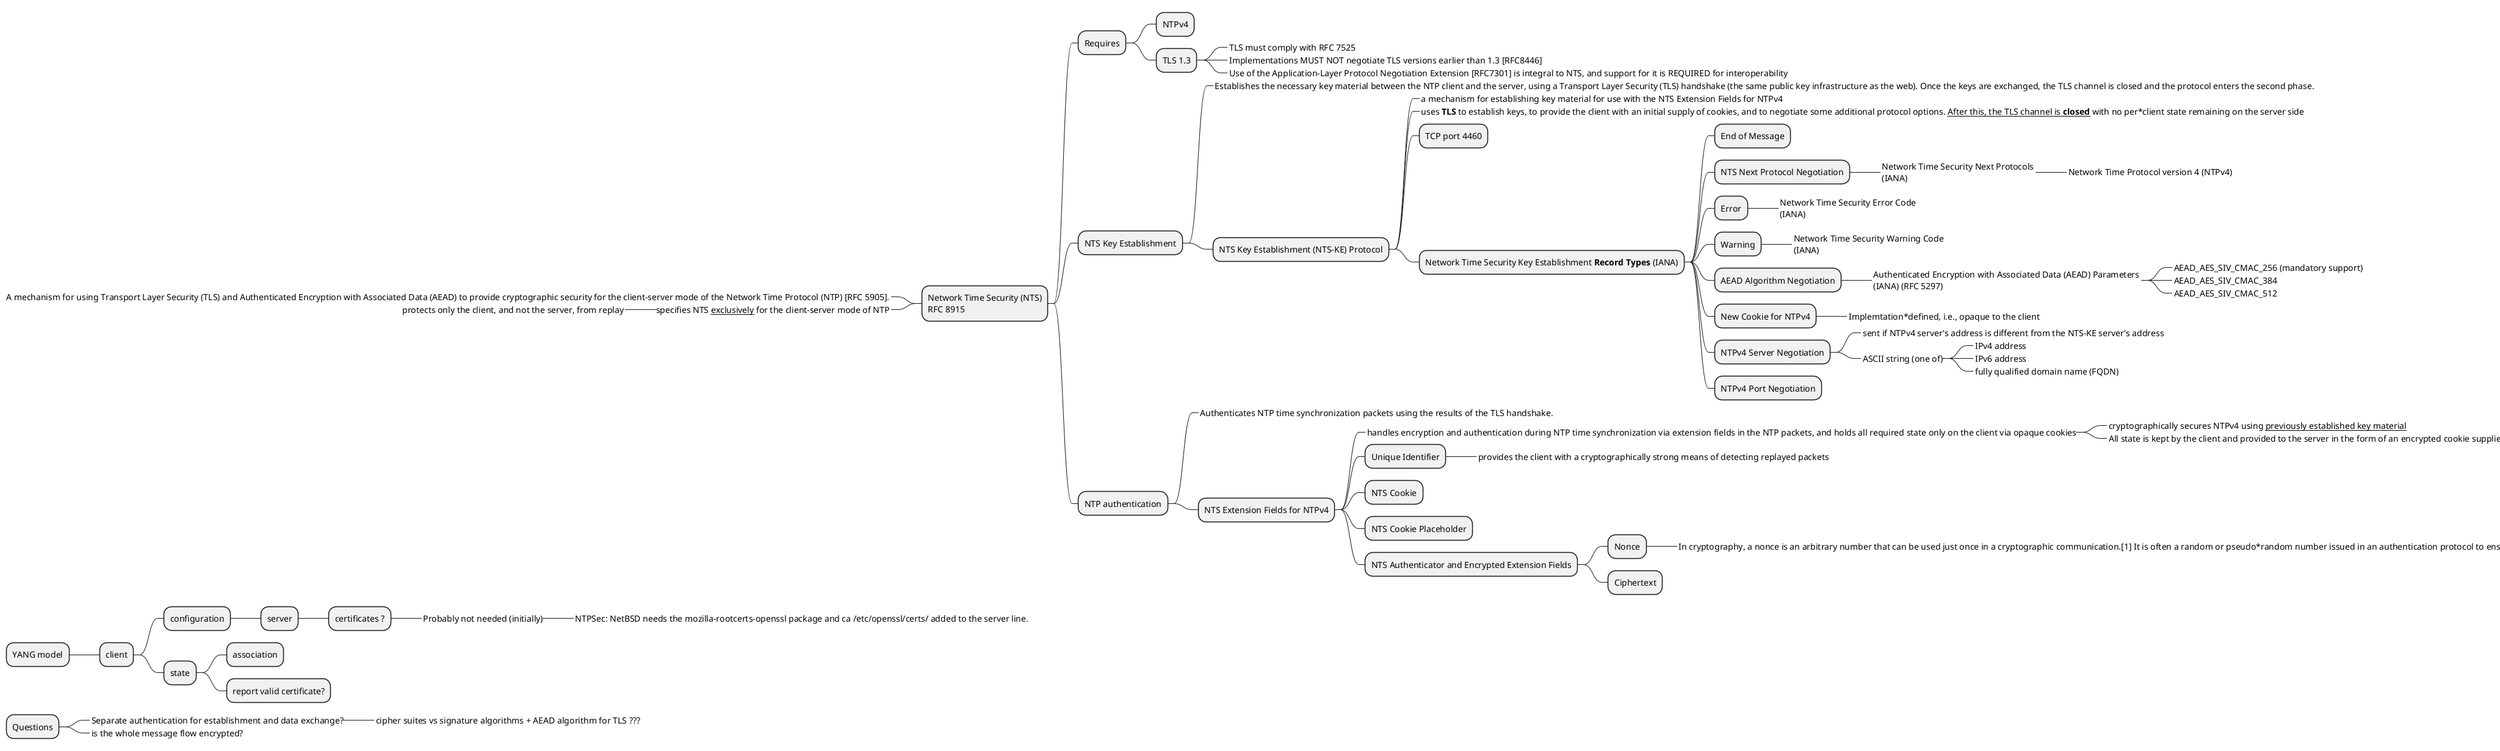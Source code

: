 @startmindmap

* Network Time Security (NTS)\nRFC 8915
** Requires
*** NTPv4
*** TLS 1.3
****_ TLS must comply with RFC 7525
****_ Implementations MUST NOT negotiate TLS versions earlier than 1.3 [RFC8446]
****_ Use of the Application-Layer Protocol Negotiation Extension [RFC7301] is integral to NTS, and support for it is REQUIRED for interoperability
** NTS Key Establishment
***_ Establishes the necessary key material between the NTP client and the server, using a Transport Layer Security (TLS) handshake (the same public key infrastructure as the web). Once the keys are exchanged, the TLS channel is closed and the protocol enters the second phase.
*** NTS Key Establishment (NTS-KE) Protocol
****_  a mechanism for establishing key material for use with the NTS Extension Fields for NTPv4
****_ uses **TLS** to establish keys, to provide the client with an initial supply of cookies, and to negotiate some additional protocol options. __After this, the TLS channel is **closed**__ with no per*client state remaining on the server side
**** TCP port 4460
**** Network Time Security Key Establishment **Record Types** (IANA)
***** End of Message
***** NTS Next Protocol Negotiation
******_ Network Time Security Next Protocols \n(IANA)
*******_ Network Time Protocol version 4 (NTPv4)
***** Error
******_ Network Time Security Error Code \n(IANA)
***** Warning
******_ Network Time Security Warning Code \n(IANA)
***** AEAD Algorithm Negotiation
******_ Authenticated Encryption with Associated Data (AEAD) Parameters \n(IANA) (RFC 5297)
*******_ AEAD_AES_SIV_CMAC_256 (mandatory support)
*******_ AEAD_AES_SIV_CMAC_384
*******_ AEAD_AES_SIV_CMAC_512
***** New Cookie for NTPv4
******_ Implemtation*defined, i.e., opaque to the client
***** NTPv4 Server Negotiation
******_ sent if NTPv4 server's address is different from the NTS-KE server's address
******_ ASCII string (one of)
*******_ IPv4 address
*******_ IPv6 address
*******_ fully qualified domain name (FQDN)
***** NTPv4 Port Negotiation
** NTP authentication
***_ Authenticates NTP time synchronization packets using the results of the TLS handshake.
*** NTS Extension Fields for NTPv4
****_ handles encryption and authentication during NTP time synchronization via extension fields in the NTP packets, and holds all required state only on the client via opaque cookies
*****_ cryptographically secures NTPv4 using __previously established key material__
*****_ All state is kept by the client and provided to the server in the form of an encrypted cookie supplied with each request
**** Unique Identifier
*****_ provides the client with a cryptographically strong means of detecting replayed packets
**** NTS Cookie
**** NTS Cookie Placeholder
**** NTS Authenticator and Encrypted Extension Fields
***** Nonce
******_ In cryptography, a nonce is an arbitrary number that can be used just once in a cryptographic communication.[1] It is often a random or pseudo*random number issued in an authentication protocol to ensure that old communications cannot be reused in replay attacks. They can also be useful as initialization vectors and in cryptographic hash functions.
***** Ciphertext

left side
**_ A mechanism for using Transport Layer Security (TLS) and Authenticated Encryption with Associated Data (AEAD) to provide cryptographic security for the client-server mode of the Network Time Protocol (NTP) [RFC 5905].
**_ specifies NTS __exclusively__ for the client-server mode of NTP
***_ protects only the client, and not the server, from replay

right side
* YANG model
** client
*** configuration
**** server
***** certificates ?
******_ Probably not needed (initially)
*******_ NTPSec: NetBSD needs the mozilla-rootcerts-openssl package and ca /etc/openssl/certs/ added to the server line.
*** state
**** association
**** report valid certificate?

* Questions
**_ Separate authentication for establishment and data exchange?
***_ cipher suites vs signature algorithms + AEAD algorithm for TLS ???
**_ is the whole message flow encrypted?



@endmindmap
